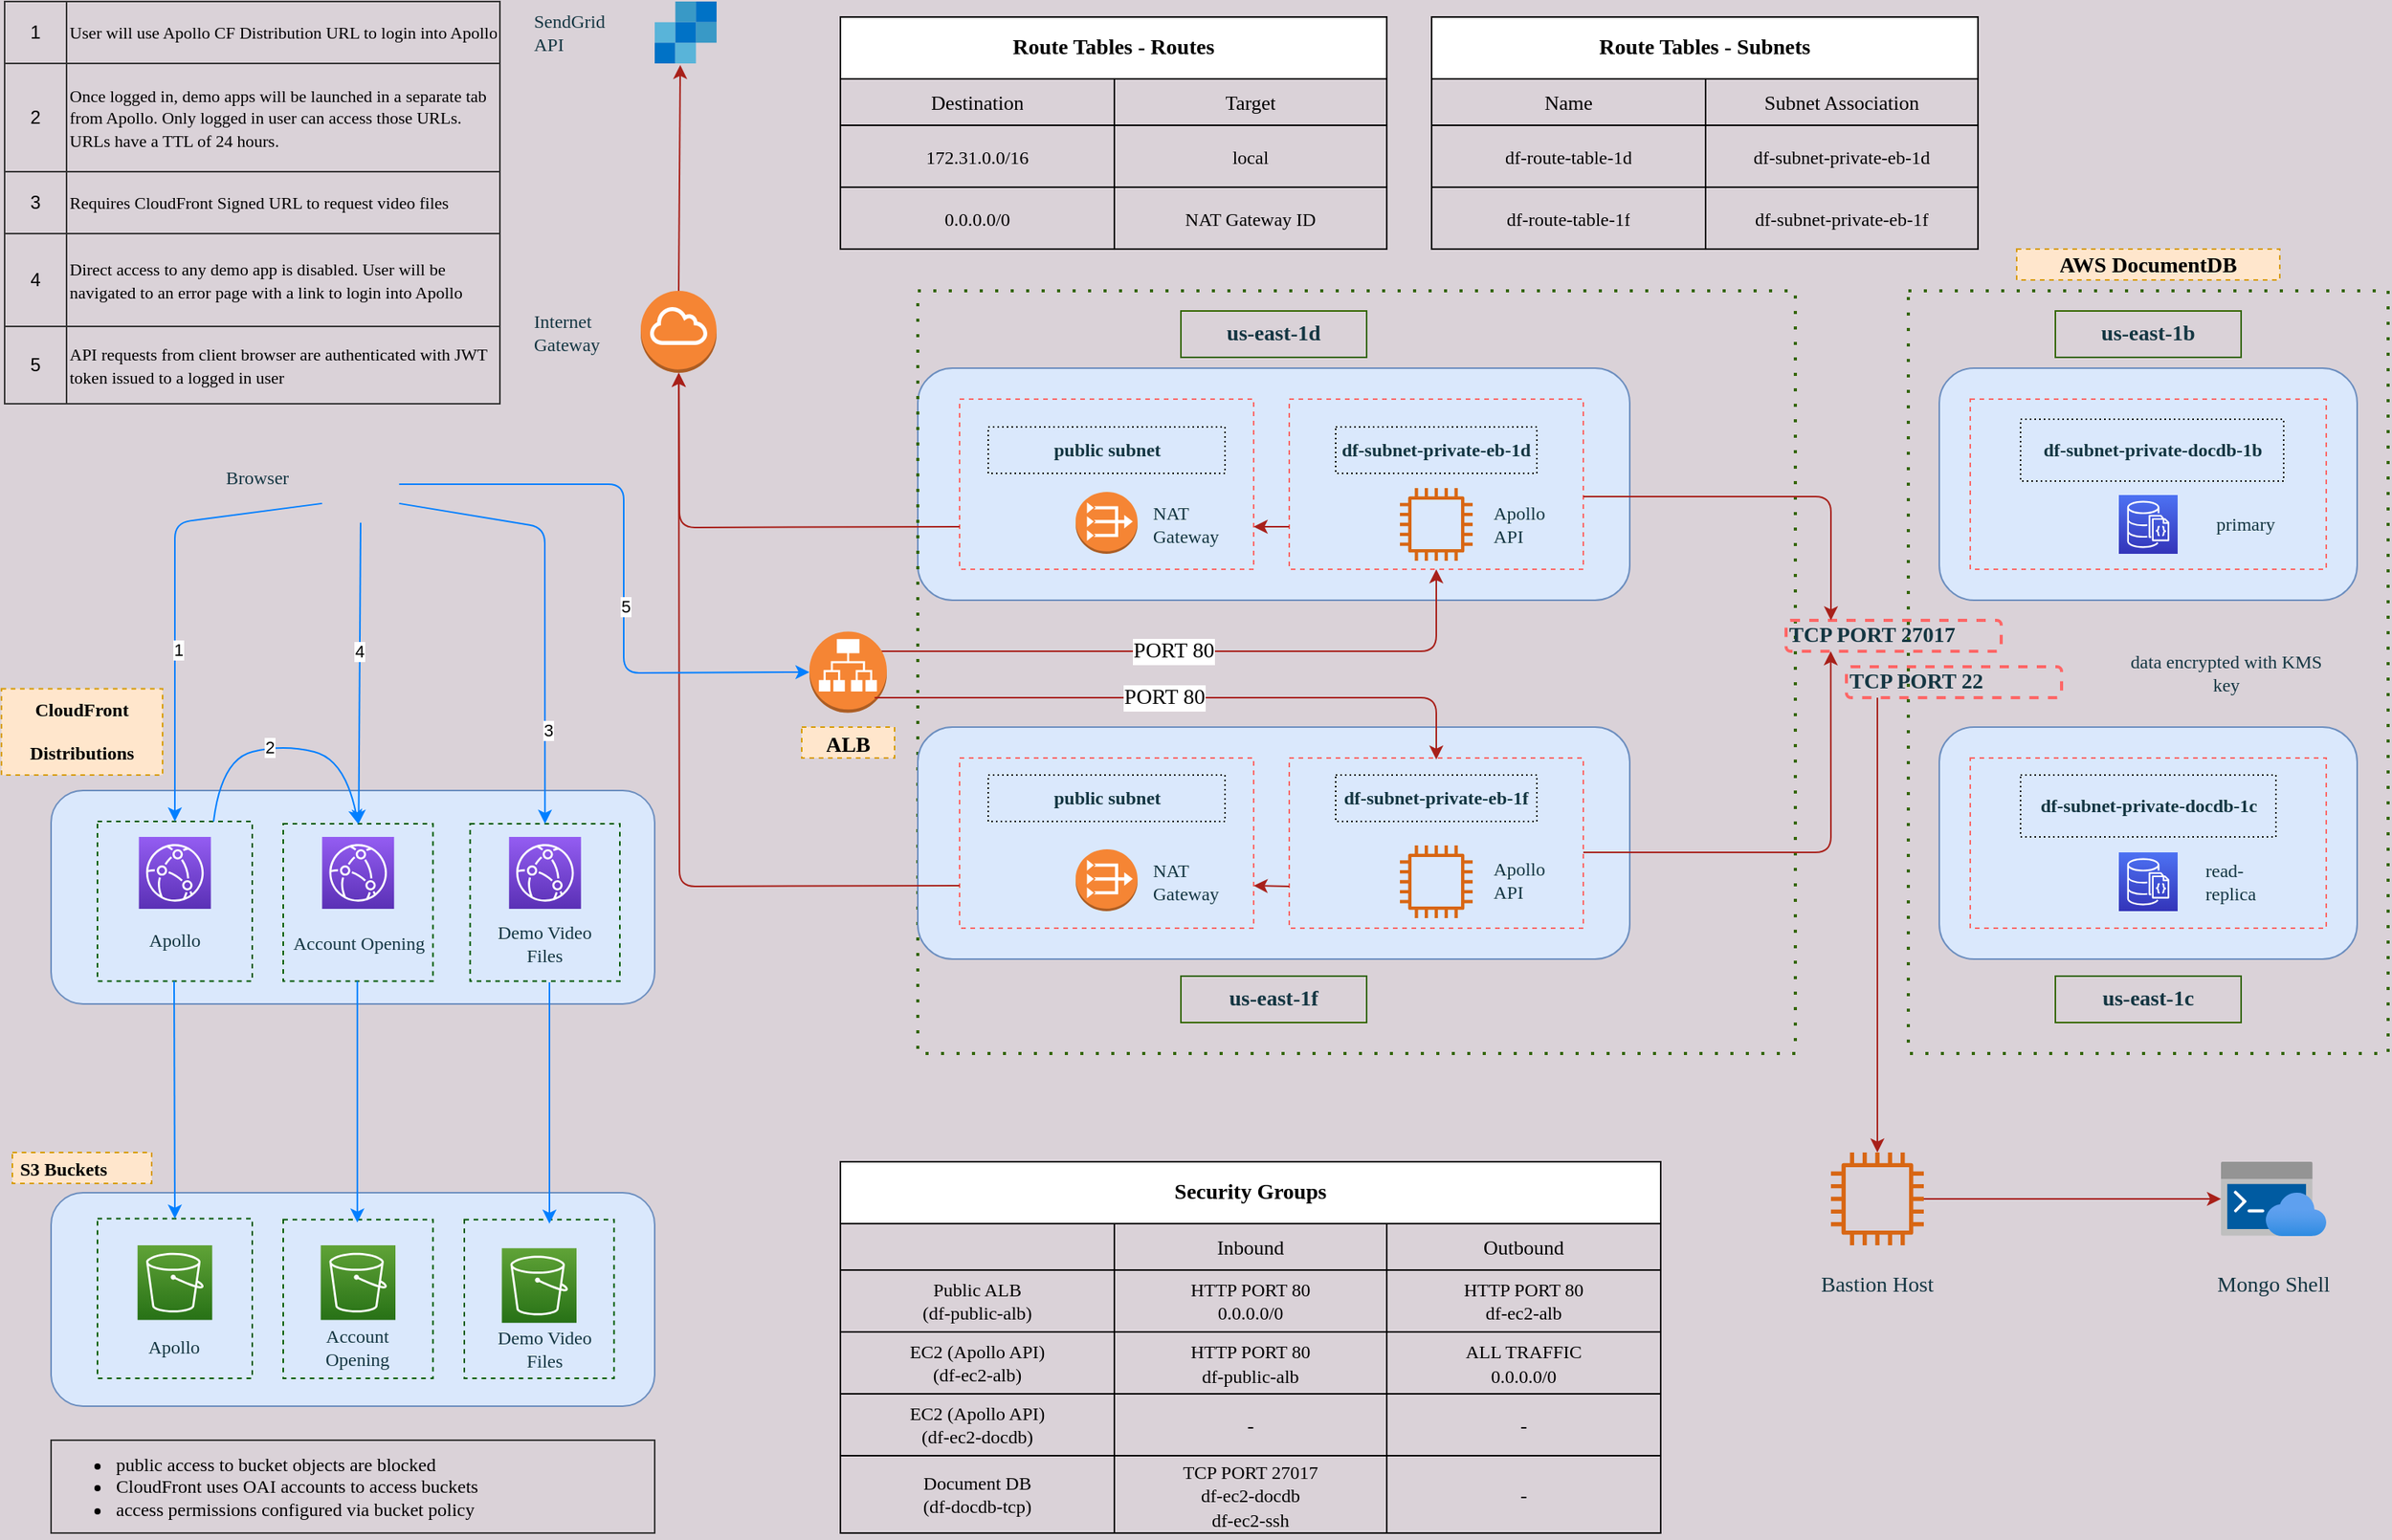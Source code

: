 <mxfile version="14.5.0" type="github">
  <diagram id="Nc_v12AOeJOrXmATifCL" name="Page-1">
    <mxGraphModel dx="1011" dy="688" grid="1" gridSize="10" guides="1" tooltips="1" connect="1" arrows="1" fold="1" page="1" pageScale="1" pageWidth="827" pageHeight="1169" background="#DAD2D8" math="0" shadow="0">
      <root>
        <mxCell id="0" />
        <mxCell id="1" parent="0" />
        <mxCell id="ptfrSFmL0BJyFLqSHpGc-6" value="" style="rounded=1;whiteSpace=wrap;html=1;sketch=0;strokeColor=#6c8ebf;fillColor=#dae8fc;glass=0;shadow=0;" vertex="1" parent="1">
          <mxGeometry x="50" y="560" width="390" height="138" as="geometry" />
        </mxCell>
        <mxCell id="ptfrSFmL0BJyFLqSHpGc-13" value="" style="rounded=0;whiteSpace=wrap;html=1;align=center;dashed=1;strokeColor=#005700;fontColor=#ffffff;fillColor=none;" vertex="1" parent="1">
          <mxGeometry x="200" y="581.5" width="96.75" height="101.75" as="geometry" />
        </mxCell>
        <mxCell id="ptfrSFmL0BJyFLqSHpGc-12" value="" style="rounded=0;whiteSpace=wrap;html=1;align=center;dashed=1;strokeColor=#005700;fontColor=#ffffff;fillColor=none;" vertex="1" parent="1">
          <mxGeometry x="79.99" y="580" width="100" height="103.25" as="geometry" />
        </mxCell>
        <mxCell id="Uq6jBA9CxELSbBsubBTR-1" value="" style="rounded=1;whiteSpace=wrap;html=1;sketch=0;strokeColor=#6c8ebf;fillColor=#dae8fc;glass=0;shadow=0;" parent="1" vertex="1">
          <mxGeometry x="610" y="287" width="460" height="150" as="geometry" />
        </mxCell>
        <mxCell id="Uq6jBA9CxELSbBsubBTR-35" value="" style="endArrow=classic;html=1;strokeColor=#A8201A;entryX=0.5;entryY=1;entryDx=0;entryDy=0;" parent="1" target="Uq6jBA9CxELSbBsubBTR-6" edge="1">
          <mxGeometry width="50" height="50" relative="1" as="geometry">
            <mxPoint x="590" y="470" as="sourcePoint" />
            <mxPoint x="1210" y="460" as="targetPoint" />
            <Array as="points">
              <mxPoint x="580" y="470" />
              <mxPoint x="590" y="470" />
              <mxPoint x="945" y="470" />
            </Array>
          </mxGeometry>
        </mxCell>
        <mxCell id="Uq6jBA9CxELSbBsubBTR-36" value="&lt;font face=&quot;Lucida Console&quot; style=&quot;font-size: 14px&quot;&gt;PORT 80&lt;/font&gt;" style="edgeLabel;html=1;align=center;verticalAlign=middle;resizable=0;points=[];" parent="Uq6jBA9CxELSbBsubBTR-35" vertex="1" connectable="0">
          <mxGeometry x="-0.044" relative="1" as="geometry">
            <mxPoint as="offset" />
          </mxGeometry>
        </mxCell>
        <mxCell id="Uq6jBA9CxELSbBsubBTR-23" value="" style="rounded=0;whiteSpace=wrap;html=1;shadow=0;glass=0;dashed=1;sketch=0;strokeColor=#336600;fillColor=none;gradientColor=#ffffff;fontColor=#143642;align=left;strokeWidth=2;dashPattern=1 4;" parent="1" vertex="1">
          <mxGeometry x="610" y="237" width="567" height="493" as="geometry" />
        </mxCell>
        <mxCell id="0ljy_1kGSOHufowf5Dnn-16" value="" style="rounded=0;whiteSpace=wrap;html=1;shadow=0;glass=0;dashed=1;sketch=0;strokeColor=#336600;fillColor=none;gradientColor=#ffffff;fontColor=#143642;align=left;strokeWidth=2;dashPattern=1 4;" parent="1" vertex="1">
          <mxGeometry x="1250" y="237" width="310" height="493" as="geometry" />
        </mxCell>
        <mxCell id="0ljy_1kGSOHufowf5Dnn-1" value="" style="rounded=1;whiteSpace=wrap;html=1;sketch=0;strokeColor=#6c8ebf;fillColor=#dae8fc;glass=0;shadow=0;" parent="1" vertex="1">
          <mxGeometry x="1270" y="287" width="270" height="150" as="geometry" />
        </mxCell>
        <mxCell id="0ljy_1kGSOHufowf5Dnn-4" value="" style="rounded=1;whiteSpace=wrap;html=1;sketch=0;strokeColor=#6c8ebf;fillColor=#dae8fc;glass=0;shadow=0;" parent="1" vertex="1">
          <mxGeometry x="1270" y="519" width="270" height="150" as="geometry" />
        </mxCell>
        <mxCell id="0ljy_1kGSOHufowf5Dnn-5" value="&lt;font face=&quot;Lucida Console&quot; style=&quot;font-size: 14px&quot;&gt;&lt;b&gt;us-east-1b&lt;/b&gt;&lt;/font&gt;" style="text;html=1;fillColor=none;align=center;verticalAlign=middle;whiteSpace=wrap;rounded=0;shadow=0;glass=0;sketch=0;fontColor=#143642;strokeColor=#336600;" parent="1" vertex="1">
          <mxGeometry x="1345" y="250" width="120" height="30" as="geometry" />
        </mxCell>
        <mxCell id="0ljy_1kGSOHufowf5Dnn-6" value="&lt;font face=&quot;Lucida Console&quot; style=&quot;font-size: 14px&quot;&gt;&lt;b&gt;us-east-1c&lt;/b&gt;&lt;/font&gt;" style="text;html=1;fillColor=none;align=center;verticalAlign=middle;whiteSpace=wrap;rounded=0;shadow=0;glass=0;sketch=0;fontColor=#143642;strokeColor=#336600;" parent="1" vertex="1">
          <mxGeometry x="1345" y="680" width="120" height="30" as="geometry" />
        </mxCell>
        <mxCell id="0ljy_1kGSOHufowf5Dnn-7" value="" style="rounded=0;whiteSpace=wrap;html=1;shadow=0;glass=0;sketch=0;gradientColor=#ffffff;fontColor=#143642;dashed=1;fillColor=none;strokeColor=#FF6666;" parent="1" vertex="1">
          <mxGeometry x="1290" y="307" width="230" height="110" as="geometry" />
        </mxCell>
        <mxCell id="0ljy_1kGSOHufowf5Dnn-8" value="" style="rounded=0;whiteSpace=wrap;html=1;shadow=0;glass=0;sketch=0;gradientColor=#ffffff;fontColor=#143642;dashed=1;fillColor=none;strokeColor=#FF6666;" parent="1" vertex="1">
          <mxGeometry x="1290" y="539" width="230" height="110" as="geometry" />
        </mxCell>
        <mxCell id="0ljy_1kGSOHufowf5Dnn-9" value="&lt;font face=&quot;Lucida Console&quot; size=&quot;1&quot;&gt;&lt;b style=&quot;font-size: 12px&quot;&gt;df-subnet-private-docdb-1b&lt;/b&gt;&lt;/font&gt;" style="text;html=1;fillColor=none;align=center;verticalAlign=middle;whiteSpace=wrap;rounded=0;shadow=0;glass=0;sketch=0;fontColor=#143642;strokeColor=#000000;dashed=1;dashPattern=1 2;" parent="1" vertex="1">
          <mxGeometry x="1322.5" y="320" width="170" height="40" as="geometry" />
        </mxCell>
        <mxCell id="0ljy_1kGSOHufowf5Dnn-10" value="&lt;font face=&quot;Lucida Console&quot; size=&quot;1&quot;&gt;&lt;b style=&quot;font-size: 12px&quot;&gt;df-subnet-private-docdb-1c&lt;/b&gt;&lt;/font&gt;" style="text;html=1;fillColor=none;align=center;verticalAlign=middle;whiteSpace=wrap;rounded=0;shadow=0;glass=0;sketch=0;fontColor=#143642;strokeColor=#000000;dashed=1;dashPattern=1 2;" parent="1" vertex="1">
          <mxGeometry x="1322.5" y="550" width="165" height="40" as="geometry" />
        </mxCell>
        <mxCell id="0ljy_1kGSOHufowf5Dnn-12" value="" style="points=[[0,0,0],[0.25,0,0],[0.5,0,0],[0.75,0,0],[1,0,0],[0,1,0],[0.25,1,0],[0.5,1,0],[0.75,1,0],[1,1,0],[0,0.25,0],[0,0.5,0],[0,0.75,0],[1,0.25,0],[1,0.5,0],[1,0.75,0]];outlineConnect=0;fontColor=#232F3E;gradientColor=#4D72F3;gradientDirection=north;fillColor=#3334B9;strokeColor=#ffffff;dashed=0;verticalLabelPosition=bottom;verticalAlign=top;align=center;html=1;fontSize=12;fontStyle=0;aspect=fixed;shape=mxgraph.aws4.resourceIcon;resIcon=mxgraph.aws4.documentdb_with_mongodb_compatibility;rounded=1;shadow=0;glass=0;dashPattern=1 2;sketch=0;direction=east;" parent="1" vertex="1">
          <mxGeometry x="1386" y="369" width="38" height="38" as="geometry" />
        </mxCell>
        <mxCell id="0ljy_1kGSOHufowf5Dnn-13" value="" style="points=[[0,0,0],[0.25,0,0],[0.5,0,0],[0.75,0,0],[1,0,0],[0,1,0],[0.25,1,0],[0.5,1,0],[0.75,1,0],[1,1,0],[0,0.25,0],[0,0.5,0],[0,0.75,0],[1,0.25,0],[1,0.5,0],[1,0.75,0]];outlineConnect=0;fontColor=#232F3E;gradientColor=#4D72F3;gradientDirection=north;fillColor=#3334B9;strokeColor=#ffffff;dashed=0;verticalLabelPosition=bottom;verticalAlign=top;align=center;html=1;fontSize=12;fontStyle=0;aspect=fixed;shape=mxgraph.aws4.resourceIcon;resIcon=mxgraph.aws4.documentdb_with_mongodb_compatibility;rounded=1;shadow=0;glass=0;dashPattern=1 2;sketch=0;" parent="1" vertex="1">
          <mxGeometry x="1386" y="600" width="38" height="38" as="geometry" />
        </mxCell>
        <mxCell id="0ljy_1kGSOHufowf5Dnn-14" value="&lt;font face=&quot;Lucida Console&quot;&gt;primary&lt;/font&gt;" style="text;html=1;strokeColor=none;fillColor=none;align=center;verticalAlign=middle;whiteSpace=wrap;rounded=0;shadow=0;glass=0;dashed=1;dashPattern=1 2;sketch=0;fontColor=#143642;" parent="1" vertex="1">
          <mxGeometry x="1447.5" y="378" width="40" height="20" as="geometry" />
        </mxCell>
        <mxCell id="0ljy_1kGSOHufowf5Dnn-15" value="&lt;font face=&quot;Lucida Console&quot;&gt;read-replica&lt;/font&gt;" style="text;html=1;strokeColor=none;fillColor=none;align=left;verticalAlign=middle;whiteSpace=wrap;rounded=0;shadow=0;glass=0;dashed=1;dashPattern=1 2;sketch=0;fontColor=#143642;" parent="1" vertex="1">
          <mxGeometry x="1440" y="609" width="40" height="20" as="geometry" />
        </mxCell>
        <mxCell id="0ljy_1kGSOHufowf5Dnn-18" value="&lt;font face=&quot;Lucida Console&quot; style=&quot;font-size: 14px&quot;&gt;&lt;b&gt;TCP PORT 27017&lt;br&gt;&lt;/b&gt;&lt;/font&gt;" style="rounded=1;whiteSpace=wrap;html=1;shadow=0;glass=0;dashed=1;sketch=0;strokeWidth=2;fillColor=none;gradientColor=#ffffff;fontColor=#143642;align=left;strokeColor=#FF6666;" parent="1" vertex="1">
          <mxGeometry x="1171" y="450" width="139" height="20" as="geometry" />
        </mxCell>
        <mxCell id="0ljy_1kGSOHufowf5Dnn-19" value="&lt;h1 style=&quot;text-align: justify ; font-size: 14px&quot;&gt;&lt;font face=&quot;Lucida Console&quot; style=&quot;font-size: 14px&quot;&gt;AWS DocumentDB&lt;/font&gt;&lt;/h1&gt;&lt;p style=&quot;text-align: justify ; font-size: 14px&quot;&gt;&lt;br&gt;&lt;/p&gt;" style="text;html=1;strokeColor=#d79b00;spacing=5;spacingTop=-17;whiteSpace=wrap;overflow=hidden;rounded=0;shadow=0;glass=0;dashed=1;sketch=0;align=center;verticalAlign=top;fillColor=#ffe6cc;labelPosition=center;verticalLabelPosition=middle;" parent="1" vertex="1">
          <mxGeometry x="1320" y="210" width="170" height="20" as="geometry" />
        </mxCell>
        <mxCell id="0ljy_1kGSOHufowf5Dnn-21" value="" style="outlineConnect=0;fontColor=#232F3E;gradientColor=none;fillColor=#D86613;strokeColor=none;dashed=0;verticalLabelPosition=bottom;verticalAlign=top;align=center;html=1;fontSize=12;fontStyle=0;aspect=fixed;pointerEvents=1;shape=mxgraph.aws4.instance2;rounded=1;shadow=0;glass=0;sketch=0;" parent="1" vertex="1">
          <mxGeometry x="1200" y="794" width="60" height="60" as="geometry" />
        </mxCell>
        <mxCell id="0ljy_1kGSOHufowf5Dnn-22" value="&lt;font face=&quot;Lucida Console&quot; style=&quot;font-size: 14px&quot;&gt;Bastion Host&lt;/font&gt;" style="text;html=1;strokeColor=none;fillColor=none;align=center;verticalAlign=middle;whiteSpace=wrap;rounded=0;shadow=0;glass=0;dashed=1;sketch=0;fontColor=#143642;" parent="1" vertex="1">
          <mxGeometry x="1165" y="870" width="130" height="20" as="geometry" />
        </mxCell>
        <mxCell id="0ljy_1kGSOHufowf5Dnn-23" value="" style="endArrow=classic;html=1;strokeColor=#A8201A;fillColor=#FAE5C7;fontColor=#143642;" parent="1" target="0ljy_1kGSOHufowf5Dnn-21" edge="1">
          <mxGeometry width="50" height="50" relative="1" as="geometry">
            <mxPoint x="1230" y="500" as="sourcePoint" />
            <mxPoint x="1220" y="740" as="targetPoint" />
            <Array as="points">
              <mxPoint x="1230" y="610" />
            </Array>
          </mxGeometry>
        </mxCell>
        <mxCell id="0ljy_1kGSOHufowf5Dnn-24" value="" style="aspect=fixed;html=1;points=[];align=center;image;fontSize=12;image=img/lib/azure2/preview/Azure_Cloud_Shell.svg;rounded=1;shadow=0;glass=0;dashed=1;sketch=0;strokeColor=#FF6666;strokeWidth=2;fillColor=#ffffff;gradientColor=#ffffff;" parent="1" vertex="1">
          <mxGeometry x="1452" y="800" width="68" height="48" as="geometry" />
        </mxCell>
        <mxCell id="0ljy_1kGSOHufowf5Dnn-25" value="" style="endArrow=classic;html=1;strokeColor=#A8201A;fillColor=#FAE5C7;fontColor=#143642;entryX=0;entryY=0.5;entryDx=0;entryDy=0;entryPerimeter=0;" parent="1" source="0ljy_1kGSOHufowf5Dnn-21" target="0ljy_1kGSOHufowf5Dnn-24" edge="1">
          <mxGeometry width="50" height="50" relative="1" as="geometry">
            <mxPoint x="1270" y="824" as="sourcePoint" />
            <mxPoint x="910" y="750" as="targetPoint" />
          </mxGeometry>
        </mxCell>
        <mxCell id="0ljy_1kGSOHufowf5Dnn-26" value="&lt;font face=&quot;Lucida Console&quot; style=&quot;font-size: 14px&quot;&gt;Mongo Shell&lt;/font&gt;" style="text;html=1;strokeColor=none;fillColor=none;align=center;verticalAlign=middle;whiteSpace=wrap;rounded=0;shadow=0;glass=0;dashed=1;sketch=0;fontColor=#143642;" parent="1" vertex="1">
          <mxGeometry x="1421" y="870" width="130" height="20" as="geometry" />
        </mxCell>
        <mxCell id="Uq6jBA9CxELSbBsubBTR-6" value="" style="rounded=0;whiteSpace=wrap;html=1;shadow=0;glass=0;sketch=0;gradientColor=#ffffff;fontColor=#143642;dashed=1;fillColor=none;strokeColor=#FF6666;" parent="1" vertex="1">
          <mxGeometry x="850" y="307" width="190" height="110" as="geometry" />
        </mxCell>
        <mxCell id="Uq6jBA9CxELSbBsubBTR-7" value="" style="rounded=0;whiteSpace=wrap;html=1;shadow=0;glass=0;sketch=0;gradientColor=#ffffff;fontColor=#143642;dashed=1;fillColor=none;strokeColor=#FF6666;" parent="1" vertex="1">
          <mxGeometry x="637" y="307" width="190" height="110" as="geometry" />
        </mxCell>
        <mxCell id="Uq6jBA9CxELSbBsubBTR-8" value="&lt;font face=&quot;Lucida Console&quot; style=&quot;font-size: 14px&quot;&gt;&lt;b&gt;us-east-1d&lt;/b&gt;&lt;/font&gt;" style="text;html=1;fillColor=none;align=center;verticalAlign=middle;whiteSpace=wrap;rounded=0;shadow=0;glass=0;sketch=0;fontColor=#143642;strokeColor=#336600;" parent="1" vertex="1">
          <mxGeometry x="780" y="250" width="120" height="30" as="geometry" />
        </mxCell>
        <mxCell id="Uq6jBA9CxELSbBsubBTR-9" value="&lt;font face=&quot;Lucida Console&quot; size=&quot;1&quot;&gt;&lt;b style=&quot;font-size: 12px&quot;&gt;df-subnet-private-eb-1d&lt;/b&gt;&lt;/font&gt;" style="text;html=1;fillColor=none;align=center;verticalAlign=middle;whiteSpace=wrap;rounded=0;shadow=0;glass=0;sketch=0;fontColor=#143642;strokeColor=#000000;dashed=1;dashPattern=1 2;" parent="1" vertex="1">
          <mxGeometry x="880" y="325" width="130" height="30" as="geometry" />
        </mxCell>
        <mxCell id="Uq6jBA9CxELSbBsubBTR-10" value="&lt;font face=&quot;Lucida Console&quot; size=&quot;1&quot;&gt;&lt;b style=&quot;font-size: 12px&quot;&gt;public subnet&lt;/b&gt;&lt;/font&gt;" style="text;html=1;fillColor=none;align=center;verticalAlign=middle;whiteSpace=wrap;rounded=0;shadow=0;glass=0;sketch=0;fontColor=#143642;strokeColor=#000000;dashed=1;dashPattern=1 2;" parent="1" vertex="1">
          <mxGeometry x="655.5" y="325" width="153" height="30" as="geometry" />
        </mxCell>
        <mxCell id="Uq6jBA9CxELSbBsubBTR-11" value="" style="outlineConnect=0;fontColor=#232F3E;gradientColor=none;fillColor=#D86613;strokeColor=none;dashed=0;verticalLabelPosition=bottom;verticalAlign=top;align=center;html=1;fontSize=12;fontStyle=0;aspect=fixed;pointerEvents=1;shape=mxgraph.aws4.instance2;rounded=1;shadow=0;glass=0;sketch=0;" parent="1" vertex="1">
          <mxGeometry x="921.5" y="364.5" width="47" height="47" as="geometry" />
        </mxCell>
        <mxCell id="Uq6jBA9CxELSbBsubBTR-12" value="" style="rounded=1;whiteSpace=wrap;html=1;sketch=0;strokeColor=#6c8ebf;fillColor=#dae8fc;glass=0;shadow=0;" parent="1" vertex="1">
          <mxGeometry x="610" y="519" width="460" height="150" as="geometry" />
        </mxCell>
        <mxCell id="Uq6jBA9CxELSbBsubBTR-13" value="&lt;font face=&quot;Lucida Console&quot; style=&quot;font-size: 14px&quot;&gt;&lt;b&gt;us-east-1f&lt;/b&gt;&lt;/font&gt;" style="text;html=1;fillColor=none;align=center;verticalAlign=middle;whiteSpace=wrap;rounded=0;shadow=0;glass=0;sketch=0;fontColor=#143642;strokeColor=#336600;" parent="1" vertex="1">
          <mxGeometry x="780" y="680" width="120" height="30" as="geometry" />
        </mxCell>
        <mxCell id="Uq6jBA9CxELSbBsubBTR-14" value="" style="rounded=0;whiteSpace=wrap;html=1;shadow=0;glass=0;sketch=0;gradientColor=#ffffff;fontColor=#143642;dashed=1;fillColor=none;strokeColor=#FF6666;" parent="1" vertex="1">
          <mxGeometry x="850" y="539" width="190" height="110" as="geometry" />
        </mxCell>
        <mxCell id="Uq6jBA9CxELSbBsubBTR-15" value="" style="rounded=0;whiteSpace=wrap;html=1;shadow=0;glass=0;sketch=0;gradientColor=#ffffff;fontColor=#143642;dashed=1;fillColor=none;strokeColor=#FF6666;" parent="1" vertex="1">
          <mxGeometry x="637" y="539" width="190" height="110" as="geometry" />
        </mxCell>
        <mxCell id="Uq6jBA9CxELSbBsubBTR-16" value="&lt;font face=&quot;Lucida Console&quot; size=&quot;1&quot;&gt;&lt;b style=&quot;font-size: 12px&quot;&gt;df-subnet-private-eb-1f&lt;/b&gt;&lt;/font&gt;" style="text;html=1;fillColor=none;align=center;verticalAlign=middle;whiteSpace=wrap;rounded=0;shadow=0;glass=0;sketch=0;fontColor=#143642;strokeColor=#000000;dashed=1;dashPattern=1 2;" parent="1" vertex="1">
          <mxGeometry x="880" y="550" width="130" height="30" as="geometry" />
        </mxCell>
        <mxCell id="Uq6jBA9CxELSbBsubBTR-17" value="" style="outlineConnect=0;fontColor=#232F3E;gradientColor=none;fillColor=#D86613;strokeColor=none;dashed=0;verticalLabelPosition=bottom;verticalAlign=top;align=center;html=1;fontSize=12;fontStyle=0;aspect=fixed;pointerEvents=1;shape=mxgraph.aws4.instance2;rounded=1;shadow=0;glass=0;sketch=0;" parent="1" vertex="1">
          <mxGeometry x="921.5" y="595.5" width="47" height="47" as="geometry" />
        </mxCell>
        <mxCell id="Uq6jBA9CxELSbBsubBTR-20" value="&lt;font face=&quot;Lucida Console&quot; size=&quot;1&quot;&gt;&lt;b style=&quot;font-size: 12px&quot;&gt;public subnet&lt;/b&gt;&lt;/font&gt;" style="text;html=1;fillColor=none;align=center;verticalAlign=middle;whiteSpace=wrap;rounded=0;shadow=0;glass=0;sketch=0;fontColor=#143642;strokeColor=#000000;dashed=1;dashPattern=1 2;" parent="1" vertex="1">
          <mxGeometry x="655.5" y="550" width="153" height="30" as="geometry" />
        </mxCell>
        <mxCell id="Uq6jBA9CxELSbBsubBTR-21" value="" style="outlineConnect=0;dashed=0;verticalLabelPosition=bottom;verticalAlign=top;align=center;html=1;shape=mxgraph.aws3.vpc_nat_gateway;fillColor=#F58534;gradientColor=none;" parent="1" vertex="1">
          <mxGeometry x="712" y="367" width="40" height="40" as="geometry" />
        </mxCell>
        <mxCell id="Uq6jBA9CxELSbBsubBTR-22" value="" style="outlineConnect=0;dashed=0;verticalLabelPosition=bottom;verticalAlign=top;align=center;html=1;shape=mxgraph.aws3.vpc_nat_gateway;fillColor=#F58534;gradientColor=none;" parent="1" vertex="1">
          <mxGeometry x="712" y="598" width="40" height="40" as="geometry" />
        </mxCell>
        <mxCell id="Uq6jBA9CxELSbBsubBTR-25" value="" style="endArrow=classic;html=1;strokeColor=#A8201A;" parent="1" edge="1">
          <mxGeometry width="50" height="50" relative="1" as="geometry">
            <mxPoint x="1040" y="370" as="sourcePoint" />
            <mxPoint x="1200" y="450" as="targetPoint" />
            <Array as="points">
              <mxPoint x="1040" y="370" />
              <mxPoint x="1200" y="370" />
            </Array>
          </mxGeometry>
        </mxCell>
        <mxCell id="Uq6jBA9CxELSbBsubBTR-27" value="" style="endArrow=classic;html=1;entryX=0.349;entryY=-0.029;entryDx=0;entryDy=0;entryPerimeter=0;strokeColor=#A8201A;" parent="1" edge="1">
          <mxGeometry width="50" height="50" relative="1" as="geometry">
            <mxPoint x="1040" y="600" as="sourcePoint" />
            <mxPoint x="1199.86" y="470" as="targetPoint" />
            <Array as="points">
              <mxPoint x="1200" y="600" />
            </Array>
          </mxGeometry>
        </mxCell>
        <mxCell id="Uq6jBA9CxELSbBsubBTR-28" value="&lt;font face=&quot;Lucida Console&quot; style=&quot;font-size: 14px&quot;&gt;&lt;b&gt;TCP PORT 22&lt;br&gt;&lt;/b&gt;&lt;/font&gt;" style="rounded=1;whiteSpace=wrap;html=1;shadow=0;glass=0;dashed=1;sketch=0;strokeWidth=2;fillColor=none;gradientColor=#ffffff;fontColor=#143642;align=left;strokeColor=#FF6666;" parent="1" vertex="1">
          <mxGeometry x="1210" y="480" width="139" height="20" as="geometry" />
        </mxCell>
        <mxCell id="Uq6jBA9CxELSbBsubBTR-30" value="" style="outlineConnect=0;dashed=0;verticalLabelPosition=bottom;verticalAlign=top;align=center;html=1;shape=mxgraph.aws3.application_load_balancer;fillColor=#F58534;gradientColor=none;" parent="1" vertex="1">
          <mxGeometry x="540" y="457.25" width="50" height="52.5" as="geometry" />
        </mxCell>
        <mxCell id="Uq6jBA9CxELSbBsubBTR-31" value="&lt;font face=&quot;Lucida Console&quot;&gt;Apollo API&lt;/font&gt;" style="text;html=1;strokeColor=none;fillColor=none;align=left;verticalAlign=middle;whiteSpace=wrap;rounded=0;shadow=0;glass=0;dashed=1;dashPattern=1 2;sketch=0;fontColor=#143642;" parent="1" vertex="1">
          <mxGeometry x="980" y="378" width="40" height="20" as="geometry" />
        </mxCell>
        <mxCell id="Uq6jBA9CxELSbBsubBTR-32" value="&lt;font face=&quot;Lucida Console&quot;&gt;Apollo API&lt;/font&gt;" style="text;html=1;strokeColor=none;fillColor=none;align=left;verticalAlign=middle;whiteSpace=wrap;rounded=0;shadow=0;glass=0;dashed=1;dashPattern=1 2;sketch=0;fontColor=#143642;" parent="1" vertex="1">
          <mxGeometry x="980" y="608" width="40" height="20" as="geometry" />
        </mxCell>
        <mxCell id="Uq6jBA9CxELSbBsubBTR-33" value="&lt;font face=&quot;Lucida Console&quot;&gt;NAT Gateway&lt;/font&gt;" style="text;html=1;strokeColor=none;fillColor=none;align=left;verticalAlign=middle;whiteSpace=wrap;rounded=0;shadow=0;glass=0;dashed=1;dashPattern=1 2;sketch=0;fontColor=#143642;" parent="1" vertex="1">
          <mxGeometry x="760" y="378" width="40" height="20" as="geometry" />
        </mxCell>
        <mxCell id="Uq6jBA9CxELSbBsubBTR-34" value="&lt;font face=&quot;Lucida Console&quot;&gt;NAT Gateway&lt;/font&gt;" style="text;html=1;strokeColor=none;fillColor=none;align=left;verticalAlign=middle;whiteSpace=wrap;rounded=0;shadow=0;glass=0;dashed=1;dashPattern=1 2;sketch=0;fontColor=#143642;" parent="1" vertex="1">
          <mxGeometry x="760" y="609" width="40" height="20" as="geometry" />
        </mxCell>
        <mxCell id="Uq6jBA9CxELSbBsubBTR-37" value="" style="endArrow=classic;html=1;strokeColor=#A8201A;" parent="1" edge="1">
          <mxGeometry width="50" height="50" relative="1" as="geometry">
            <mxPoint x="590" y="500" as="sourcePoint" />
            <mxPoint x="945" y="540" as="targetPoint" />
            <Array as="points">
              <mxPoint x="580" y="500" />
              <mxPoint x="590" y="500" />
              <mxPoint x="945" y="500" />
            </Array>
          </mxGeometry>
        </mxCell>
        <mxCell id="Uq6jBA9CxELSbBsubBTR-38" value="&lt;font face=&quot;Lucida Console&quot; style=&quot;font-size: 14px&quot;&gt;PORT 80&lt;/font&gt;" style="edgeLabel;html=1;align=center;verticalAlign=middle;resizable=0;points=[];" parent="Uq6jBA9CxELSbBsubBTR-37" vertex="1" connectable="0">
          <mxGeometry x="-0.044" relative="1" as="geometry">
            <mxPoint as="offset" />
          </mxGeometry>
        </mxCell>
        <mxCell id="Uq6jBA9CxELSbBsubBTR-40" value="" style="endArrow=classic;html=1;strokeColor=#A8201A;exitX=0;exitY=0.75;exitDx=0;exitDy=0;entryX=1;entryY=0.75;entryDx=0;entryDy=0;" parent="1" source="Uq6jBA9CxELSbBsubBTR-6" target="Uq6jBA9CxELSbBsubBTR-7" edge="1">
          <mxGeometry width="50" height="50" relative="1" as="geometry">
            <mxPoint x="730" y="410" as="sourcePoint" />
            <mxPoint x="780" y="360" as="targetPoint" />
          </mxGeometry>
        </mxCell>
        <mxCell id="Uq6jBA9CxELSbBsubBTR-46" value="" style="endArrow=classic;html=1;strokeColor=#A8201A;entryX=1;entryY=0.75;entryDx=0;entryDy=0;" parent="1" target="Uq6jBA9CxELSbBsubBTR-15" edge="1">
          <mxGeometry width="50" height="50" relative="1" as="geometry">
            <mxPoint x="850" y="622" as="sourcePoint" />
            <mxPoint x="780" y="360" as="targetPoint" />
          </mxGeometry>
        </mxCell>
        <mxCell id="Uq6jBA9CxELSbBsubBTR-47" value="" style="outlineConnect=0;dashed=0;verticalLabelPosition=bottom;verticalAlign=top;align=center;html=1;shape=mxgraph.aws3.internet_gateway;fillColor=#F58534;gradientColor=none;" parent="1" vertex="1">
          <mxGeometry x="431" y="237" width="49" height="53" as="geometry" />
        </mxCell>
        <mxCell id="Uq6jBA9CxELSbBsubBTR-48" value="&lt;font face=&quot;Lucida Console&quot;&gt;Internet Gateway&lt;/font&gt;" style="text;html=1;strokeColor=none;fillColor=none;align=left;verticalAlign=middle;whiteSpace=wrap;rounded=0;shadow=0;glass=0;dashed=1;dashPattern=1 2;sketch=0;fontColor=#143642;" parent="1" vertex="1">
          <mxGeometry x="360" y="243.5" width="60" height="40" as="geometry" />
        </mxCell>
        <mxCell id="Uq6jBA9CxELSbBsubBTR-50" value="" style="endArrow=classic;html=1;strokeColor=#A8201A;exitX=0;exitY=0.75;exitDx=0;exitDy=0;" parent="1" source="Uq6jBA9CxELSbBsubBTR-7" target="Uq6jBA9CxELSbBsubBTR-47" edge="1">
          <mxGeometry width="50" height="50" relative="1" as="geometry">
            <mxPoint x="620" y="510" as="sourcePoint" />
            <mxPoint x="670" y="460" as="targetPoint" />
            <Array as="points">
              <mxPoint x="456" y="390" />
            </Array>
          </mxGeometry>
        </mxCell>
        <mxCell id="Uq6jBA9CxELSbBsubBTR-51" value="" style="endArrow=classic;html=1;strokeColor=#A8201A;exitX=0;exitY=0.75;exitDx=0;exitDy=0;entryX=0.5;entryY=1;entryDx=0;entryDy=0;entryPerimeter=0;" parent="1" source="Uq6jBA9CxELSbBsubBTR-15" target="Uq6jBA9CxELSbBsubBTR-47" edge="1">
          <mxGeometry width="50" height="50" relative="1" as="geometry">
            <mxPoint x="620" y="510" as="sourcePoint" />
            <mxPoint x="450" y="300" as="targetPoint" />
            <Array as="points">
              <mxPoint x="456" y="622" />
            </Array>
          </mxGeometry>
        </mxCell>
        <mxCell id="Uq6jBA9CxELSbBsubBTR-52" value="" style="aspect=fixed;html=1;points=[];align=center;image;fontSize=12;image=img/lib/mscae/SendGrid_Accounts.svg;" parent="1" vertex="1">
          <mxGeometry x="440" y="50" width="40" height="40" as="geometry" />
        </mxCell>
        <mxCell id="Uq6jBA9CxELSbBsubBTR-53" value="&lt;font face=&quot;Lucida Console&quot;&gt;SendGrid API&lt;/font&gt;" style="text;html=1;strokeColor=none;fillColor=none;align=left;verticalAlign=middle;whiteSpace=wrap;rounded=0;shadow=0;glass=0;dashed=1;dashPattern=1 2;sketch=0;fontColor=#143642;" parent="1" vertex="1">
          <mxGeometry x="360" y="50" width="60" height="40" as="geometry" />
        </mxCell>
        <mxCell id="Uq6jBA9CxELSbBsubBTR-54" value="" style="endArrow=classic;html=1;strokeColor=#A8201A;entryX=0.413;entryY=1.025;entryDx=0;entryDy=0;entryPerimeter=0;exitX=0.5;exitY=0;exitDx=0;exitDy=0;exitPerimeter=0;" parent="1" source="Uq6jBA9CxELSbBsubBTR-47" target="Uq6jBA9CxELSbBsubBTR-52" edge="1">
          <mxGeometry width="50" height="50" relative="1" as="geometry">
            <mxPoint x="452" y="237" as="sourcePoint" />
            <mxPoint x="670" y="260" as="targetPoint" />
          </mxGeometry>
        </mxCell>
        <mxCell id="Uq6jBA9CxELSbBsubBTR-55" value="Security Groups" style="shape=table;html=1;whiteSpace=wrap;startSize=40;container=1;collapsible=0;childLayout=tableLayout;fontStyle=1;align=center;fontFamily=Lucida Console;fontSize=14;" parent="1" vertex="1">
          <mxGeometry x="560" y="800" width="530" height="240.0" as="geometry" />
        </mxCell>
        <mxCell id="Uq6jBA9CxELSbBsubBTR-56" value="" style="shape=partialRectangle;html=1;whiteSpace=wrap;collapsible=0;dropTarget=0;pointerEvents=0;fillColor=none;top=0;left=0;bottom=0;right=0;points=[[0,0.5],[1,0.5]];portConstraint=eastwest;" parent="Uq6jBA9CxELSbBsubBTR-55" vertex="1">
          <mxGeometry y="40" width="530" height="30" as="geometry" />
        </mxCell>
        <mxCell id="Uq6jBA9CxELSbBsubBTR-57" value="" style="shape=partialRectangle;html=1;whiteSpace=wrap;connectable=0;fillColor=none;top=0;left=0;bottom=0;right=0;overflow=hidden;fontFamily=Lucida Console;fontSize=13;" parent="Uq6jBA9CxELSbBsubBTR-56" vertex="1">
          <mxGeometry width="177" height="30" as="geometry" />
        </mxCell>
        <mxCell id="Uq6jBA9CxELSbBsubBTR-58" value="Inbound" style="shape=partialRectangle;html=1;whiteSpace=wrap;connectable=0;fillColor=none;top=0;left=0;bottom=0;right=0;overflow=hidden;fontFamily=Lucida Console;fontSize=13;" parent="Uq6jBA9CxELSbBsubBTR-56" vertex="1">
          <mxGeometry x="177" width="176" height="30" as="geometry" />
        </mxCell>
        <mxCell id="Uq6jBA9CxELSbBsubBTR-59" value="Outbound" style="shape=partialRectangle;html=1;whiteSpace=wrap;connectable=0;fillColor=none;top=0;left=0;bottom=0;right=0;overflow=hidden;fontFamily=Lucida Console;fontSize=13;" parent="Uq6jBA9CxELSbBsubBTR-56" vertex="1">
          <mxGeometry x="353" width="177" height="30" as="geometry" />
        </mxCell>
        <mxCell id="Uq6jBA9CxELSbBsubBTR-60" value="" style="shape=partialRectangle;html=1;whiteSpace=wrap;collapsible=0;dropTarget=0;pointerEvents=0;fillColor=none;top=0;left=0;bottom=0;right=0;points=[[0,0.5],[1,0.5]];portConstraint=eastwest;" parent="Uq6jBA9CxELSbBsubBTR-55" vertex="1">
          <mxGeometry y="70" width="530" height="40" as="geometry" />
        </mxCell>
        <mxCell id="Uq6jBA9CxELSbBsubBTR-61" value="Public ALB&lt;br style=&quot;font-size: 12px;&quot;&gt;(df-public-alb)" style="shape=partialRectangle;html=1;whiteSpace=wrap;connectable=0;fillColor=none;top=0;left=0;bottom=0;right=0;overflow=hidden;fontFamily=Lucida Console;fontSize=12;" parent="Uq6jBA9CxELSbBsubBTR-60" vertex="1">
          <mxGeometry width="177" height="40" as="geometry" />
        </mxCell>
        <mxCell id="Uq6jBA9CxELSbBsubBTR-62" value="HTTP PORT 80&lt;br style=&quot;font-size: 12px&quot;&gt;0.0.0.0/0" style="shape=partialRectangle;html=1;whiteSpace=wrap;connectable=0;fillColor=none;top=0;left=0;bottom=0;right=0;overflow=hidden;fontFamily=Lucida Console;fontSize=12;" parent="Uq6jBA9CxELSbBsubBTR-60" vertex="1">
          <mxGeometry x="177" width="176" height="40" as="geometry" />
        </mxCell>
        <mxCell id="Uq6jBA9CxELSbBsubBTR-63" value="HTTP PORT 80&lt;br style=&quot;font-size: 12px;&quot;&gt;df-ec2-alb" style="shape=partialRectangle;html=1;whiteSpace=wrap;connectable=0;fillColor=none;top=0;left=0;bottom=0;right=0;overflow=hidden;fontFamily=Lucida Console;fontSize=12;" parent="Uq6jBA9CxELSbBsubBTR-60" vertex="1">
          <mxGeometry x="353" width="177" height="40" as="geometry" />
        </mxCell>
        <mxCell id="Uq6jBA9CxELSbBsubBTR-64" value="" style="shape=partialRectangle;html=1;whiteSpace=wrap;collapsible=0;dropTarget=0;pointerEvents=0;fillColor=none;top=0;left=0;bottom=0;right=0;points=[[0,0.5],[1,0.5]];portConstraint=eastwest;" parent="Uq6jBA9CxELSbBsubBTR-55" vertex="1">
          <mxGeometry y="110" width="530" height="40" as="geometry" />
        </mxCell>
        <mxCell id="Uq6jBA9CxELSbBsubBTR-65" value="EC2 (Apollo API)&lt;br&gt;(df-ec2-alb)" style="shape=partialRectangle;html=1;whiteSpace=wrap;connectable=0;fillColor=none;top=0;left=0;bottom=0;right=0;overflow=hidden;fontFamily=Lucida Console;" parent="Uq6jBA9CxELSbBsubBTR-64" vertex="1">
          <mxGeometry width="177" height="40" as="geometry" />
        </mxCell>
        <mxCell id="Uq6jBA9CxELSbBsubBTR-66" value="&lt;font style=&quot;font-size: 12px&quot;&gt;HTTP PORT 80&lt;br&gt;df-public-alb&lt;/font&gt;" style="shape=partialRectangle;html=1;whiteSpace=wrap;connectable=0;fillColor=none;top=0;left=0;bottom=0;right=0;overflow=hidden;fontFamily=Lucida Console;fontSize=13;" parent="Uq6jBA9CxELSbBsubBTR-64" vertex="1">
          <mxGeometry x="177" width="176" height="40" as="geometry" />
        </mxCell>
        <mxCell id="Uq6jBA9CxELSbBsubBTR-67" value="&lt;font style=&quot;font-size: 12px&quot;&gt;ALL TRAFFIC&lt;br&gt;0.0.0.0/0&lt;/font&gt;" style="shape=partialRectangle;html=1;whiteSpace=wrap;connectable=0;fillColor=none;top=0;left=0;bottom=0;right=0;overflow=hidden;fontFamily=Lucida Console;fontSize=13;" parent="Uq6jBA9CxELSbBsubBTR-64" vertex="1">
          <mxGeometry x="353" width="177" height="40" as="geometry" />
        </mxCell>
        <mxCell id="Uq6jBA9CxELSbBsubBTR-68" style="shape=partialRectangle;html=1;whiteSpace=wrap;collapsible=0;dropTarget=0;pointerEvents=0;fillColor=none;top=0;left=0;bottom=0;right=0;points=[[0,0.5],[1,0.5]];portConstraint=eastwest;" parent="Uq6jBA9CxELSbBsubBTR-55" vertex="1">
          <mxGeometry y="150" width="530" height="40" as="geometry" />
        </mxCell>
        <mxCell id="Uq6jBA9CxELSbBsubBTR-69" value="&lt;span&gt;EC2 (Apollo API)&lt;/span&gt;&lt;br&gt;&lt;span&gt;(df-ec2-docdb)&lt;/span&gt;" style="shape=partialRectangle;html=1;whiteSpace=wrap;connectable=0;fillColor=none;top=0;left=0;bottom=0;right=0;overflow=hidden;fontFamily=Lucida Console;" parent="Uq6jBA9CxELSbBsubBTR-68" vertex="1">
          <mxGeometry width="177" height="40" as="geometry" />
        </mxCell>
        <mxCell id="Uq6jBA9CxELSbBsubBTR-70" value="-" style="shape=partialRectangle;html=1;whiteSpace=wrap;connectable=0;fillColor=none;top=0;left=0;bottom=0;right=0;overflow=hidden;fontFamily=Lucida Console;fontSize=13;" parent="Uq6jBA9CxELSbBsubBTR-68" vertex="1">
          <mxGeometry x="177" width="176" height="40" as="geometry" />
        </mxCell>
        <mxCell id="Uq6jBA9CxELSbBsubBTR-71" value="-" style="shape=partialRectangle;html=1;whiteSpace=wrap;connectable=0;fillColor=none;top=0;left=0;bottom=0;right=0;overflow=hidden;fontFamily=Lucida Console;fontSize=13;" parent="Uq6jBA9CxELSbBsubBTR-68" vertex="1">
          <mxGeometry x="353" width="177" height="40" as="geometry" />
        </mxCell>
        <mxCell id="Uq6jBA9CxELSbBsubBTR-72" style="shape=partialRectangle;html=1;whiteSpace=wrap;collapsible=0;dropTarget=0;pointerEvents=0;fillColor=none;top=0;left=0;bottom=0;right=0;points=[[0,0.5],[1,0.5]];portConstraint=eastwest;" parent="Uq6jBA9CxELSbBsubBTR-55" vertex="1">
          <mxGeometry y="190" width="530" height="50" as="geometry" />
        </mxCell>
        <mxCell id="Uq6jBA9CxELSbBsubBTR-73" value="Document DB&lt;br&gt;(df-docdb-tcp)" style="shape=partialRectangle;html=1;whiteSpace=wrap;connectable=0;fillColor=none;top=0;left=0;bottom=0;right=0;overflow=hidden;fontFamily=Lucida Console;" parent="Uq6jBA9CxELSbBsubBTR-72" vertex="1">
          <mxGeometry width="177" height="50" as="geometry" />
        </mxCell>
        <mxCell id="Uq6jBA9CxELSbBsubBTR-74" value="&lt;font style=&quot;font-size: 12px&quot;&gt;TCP PORT 27017&lt;br&gt;df-ec2-docdb&lt;br&gt;df-ec2-ssh&lt;/font&gt;" style="shape=partialRectangle;html=1;whiteSpace=wrap;connectable=0;fillColor=none;top=0;left=0;bottom=0;right=0;overflow=hidden;fontFamily=Lucida Console;fontSize=13;" parent="Uq6jBA9CxELSbBsubBTR-72" vertex="1">
          <mxGeometry x="177" width="176" height="50" as="geometry" />
        </mxCell>
        <mxCell id="Uq6jBA9CxELSbBsubBTR-75" value="-" style="shape=partialRectangle;html=1;whiteSpace=wrap;connectable=0;fillColor=none;top=0;left=0;bottom=0;right=0;overflow=hidden;fontFamily=Lucida Console;fontSize=13;" parent="Uq6jBA9CxELSbBsubBTR-72" vertex="1">
          <mxGeometry x="353" width="177" height="50" as="geometry" />
        </mxCell>
        <mxCell id="Uq6jBA9CxELSbBsubBTR-76" value="&lt;font style=&quot;font-size: 14px&quot;&gt;Route Tables - Routes&lt;/font&gt;" style="shape=table;html=1;whiteSpace=wrap;startSize=40;container=1;collapsible=0;childLayout=tableLayout;fontStyle=1;align=center;fontFamily=Lucida Console;fontSize=13;" parent="1" vertex="1">
          <mxGeometry x="560" y="60" width="353" height="150.0" as="geometry" />
        </mxCell>
        <mxCell id="Uq6jBA9CxELSbBsubBTR-77" value="" style="shape=partialRectangle;html=1;whiteSpace=wrap;collapsible=0;dropTarget=0;pointerEvents=0;fillColor=none;top=0;left=0;bottom=0;right=0;points=[[0,0.5],[1,0.5]];portConstraint=eastwest;" parent="Uq6jBA9CxELSbBsubBTR-76" vertex="1">
          <mxGeometry y="40" width="353" height="30" as="geometry" />
        </mxCell>
        <mxCell id="Uq6jBA9CxELSbBsubBTR-78" value="Destination" style="shape=partialRectangle;html=1;whiteSpace=wrap;connectable=0;fillColor=none;top=0;left=0;bottom=0;right=0;overflow=hidden;fontFamily=Lucida Console;fontSize=13;" parent="Uq6jBA9CxELSbBsubBTR-77" vertex="1">
          <mxGeometry width="177" height="30" as="geometry" />
        </mxCell>
        <mxCell id="Uq6jBA9CxELSbBsubBTR-79" value="Target" style="shape=partialRectangle;html=1;whiteSpace=wrap;connectable=0;fillColor=none;top=0;left=0;bottom=0;right=0;overflow=hidden;fontFamily=Lucida Console;fontSize=13;" parent="Uq6jBA9CxELSbBsubBTR-77" vertex="1">
          <mxGeometry x="177" width="176" height="30" as="geometry" />
        </mxCell>
        <mxCell id="Uq6jBA9CxELSbBsubBTR-81" value="" style="shape=partialRectangle;html=1;whiteSpace=wrap;collapsible=0;dropTarget=0;pointerEvents=0;fillColor=none;top=0;left=0;bottom=0;right=0;points=[[0,0.5],[1,0.5]];portConstraint=eastwest;" parent="Uq6jBA9CxELSbBsubBTR-76" vertex="1">
          <mxGeometry y="70" width="353" height="40" as="geometry" />
        </mxCell>
        <mxCell id="Uq6jBA9CxELSbBsubBTR-82" value="&lt;font style=&quot;font-size: 12px&quot;&gt;172.31.0.0/16&lt;/font&gt;" style="shape=partialRectangle;html=1;whiteSpace=wrap;connectable=0;fillColor=none;top=0;left=0;bottom=0;right=0;overflow=hidden;fontFamily=Lucida Console;fontSize=13;" parent="Uq6jBA9CxELSbBsubBTR-81" vertex="1">
          <mxGeometry width="177" height="40" as="geometry" />
        </mxCell>
        <mxCell id="Uq6jBA9CxELSbBsubBTR-83" value="&lt;font style=&quot;font-size: 12px&quot;&gt;local&lt;/font&gt;" style="shape=partialRectangle;html=1;whiteSpace=wrap;connectable=0;fillColor=none;top=0;left=0;bottom=0;right=0;overflow=hidden;fontFamily=Lucida Console;fontSize=13;" parent="Uq6jBA9CxELSbBsubBTR-81" vertex="1">
          <mxGeometry x="177" width="176" height="40" as="geometry" />
        </mxCell>
        <mxCell id="Uq6jBA9CxELSbBsubBTR-97" style="shape=partialRectangle;html=1;whiteSpace=wrap;collapsible=0;dropTarget=0;pointerEvents=0;fillColor=none;top=0;left=0;bottom=0;right=0;points=[[0,0.5],[1,0.5]];portConstraint=eastwest;" parent="Uq6jBA9CxELSbBsubBTR-76" vertex="1">
          <mxGeometry y="110" width="353" height="40" as="geometry" />
        </mxCell>
        <mxCell id="Uq6jBA9CxELSbBsubBTR-98" value="&lt;font style=&quot;font-size: 12px&quot;&gt;0.0.0.0/0&lt;/font&gt;" style="shape=partialRectangle;html=1;whiteSpace=wrap;connectable=0;fillColor=none;top=0;left=0;bottom=0;right=0;overflow=hidden;fontFamily=Lucida Console;fontSize=13;" parent="Uq6jBA9CxELSbBsubBTR-97" vertex="1">
          <mxGeometry width="177" height="40" as="geometry" />
        </mxCell>
        <mxCell id="Uq6jBA9CxELSbBsubBTR-99" value="&lt;font style=&quot;font-size: 12px&quot;&gt;NAT Gateway ID&lt;/font&gt;" style="shape=partialRectangle;html=1;whiteSpace=wrap;connectable=0;fillColor=none;top=0;left=0;bottom=0;right=0;overflow=hidden;fontFamily=Lucida Console;fontSize=13;" parent="Uq6jBA9CxELSbBsubBTR-97" vertex="1">
          <mxGeometry x="177" width="176" height="40" as="geometry" />
        </mxCell>
        <mxCell id="Uq6jBA9CxELSbBsubBTR-101" value="&lt;font style=&quot;font-size: 14px&quot;&gt;Route Tables - Subnets&lt;/font&gt;" style="shape=table;html=1;whiteSpace=wrap;startSize=40;container=1;collapsible=0;childLayout=tableLayout;fontStyle=1;align=center;fontFamily=Lucida Console;fontSize=13;" parent="1" vertex="1">
          <mxGeometry x="942" y="60" width="353" height="150.0" as="geometry" />
        </mxCell>
        <mxCell id="Uq6jBA9CxELSbBsubBTR-102" value="" style="shape=partialRectangle;html=1;whiteSpace=wrap;collapsible=0;dropTarget=0;pointerEvents=0;fillColor=none;top=0;left=0;bottom=0;right=0;points=[[0,0.5],[1,0.5]];portConstraint=eastwest;" parent="Uq6jBA9CxELSbBsubBTR-101" vertex="1">
          <mxGeometry y="40" width="353" height="30" as="geometry" />
        </mxCell>
        <mxCell id="Uq6jBA9CxELSbBsubBTR-103" value="Name" style="shape=partialRectangle;html=1;whiteSpace=wrap;connectable=0;fillColor=none;top=0;left=0;bottom=0;right=0;overflow=hidden;fontFamily=Lucida Console;fontSize=13;" parent="Uq6jBA9CxELSbBsubBTR-102" vertex="1">
          <mxGeometry width="177" height="30" as="geometry" />
        </mxCell>
        <mxCell id="Uq6jBA9CxELSbBsubBTR-104" value="Subnet Association" style="shape=partialRectangle;html=1;whiteSpace=wrap;connectable=0;fillColor=none;top=0;left=0;bottom=0;right=0;overflow=hidden;fontFamily=Lucida Console;fontSize=13;" parent="Uq6jBA9CxELSbBsubBTR-102" vertex="1">
          <mxGeometry x="177" width="176" height="30" as="geometry" />
        </mxCell>
        <mxCell id="Uq6jBA9CxELSbBsubBTR-105" value="" style="shape=partialRectangle;html=1;whiteSpace=wrap;collapsible=0;dropTarget=0;pointerEvents=0;fillColor=none;top=0;left=0;bottom=0;right=0;points=[[0,0.5],[1,0.5]];portConstraint=eastwest;" parent="Uq6jBA9CxELSbBsubBTR-101" vertex="1">
          <mxGeometry y="70" width="353" height="40" as="geometry" />
        </mxCell>
        <mxCell id="Uq6jBA9CxELSbBsubBTR-106" value="&lt;font style=&quot;font-size: 12px&quot;&gt;df-route-table-1d&lt;/font&gt;" style="shape=partialRectangle;html=1;whiteSpace=wrap;connectable=0;fillColor=none;top=0;left=0;bottom=0;right=0;overflow=hidden;fontFamily=Lucida Console;fontSize=13;" parent="Uq6jBA9CxELSbBsubBTR-105" vertex="1">
          <mxGeometry width="177" height="40" as="geometry" />
        </mxCell>
        <mxCell id="Uq6jBA9CxELSbBsubBTR-107" value="&lt;font style=&quot;font-size: 12px&quot;&gt;df-subnet-private-eb-1d&lt;/font&gt;" style="shape=partialRectangle;html=1;whiteSpace=wrap;connectable=0;fillColor=none;top=0;left=0;bottom=0;right=0;overflow=hidden;fontFamily=Lucida Console;fontSize=13;" parent="Uq6jBA9CxELSbBsubBTR-105" vertex="1">
          <mxGeometry x="177" width="176" height="40" as="geometry" />
        </mxCell>
        <mxCell id="Uq6jBA9CxELSbBsubBTR-108" style="shape=partialRectangle;html=1;whiteSpace=wrap;collapsible=0;dropTarget=0;pointerEvents=0;fillColor=none;top=0;left=0;bottom=0;right=0;points=[[0,0.5],[1,0.5]];portConstraint=eastwest;" parent="Uq6jBA9CxELSbBsubBTR-101" vertex="1">
          <mxGeometry y="110" width="353" height="40" as="geometry" />
        </mxCell>
        <mxCell id="Uq6jBA9CxELSbBsubBTR-109" value="&lt;font style=&quot;font-size: 12px&quot;&gt;df-route-table-1f&lt;/font&gt;" style="shape=partialRectangle;html=1;whiteSpace=wrap;connectable=0;fillColor=none;top=0;left=0;bottom=0;right=0;overflow=hidden;fontFamily=Lucida Console;fontSize=13;" parent="Uq6jBA9CxELSbBsubBTR-108" vertex="1">
          <mxGeometry width="177" height="40" as="geometry" />
        </mxCell>
        <mxCell id="Uq6jBA9CxELSbBsubBTR-110" value="&lt;span style=&quot;font-size: 12px&quot;&gt;df-subnet-private-eb-1f&lt;/span&gt;" style="shape=partialRectangle;html=1;whiteSpace=wrap;connectable=0;fillColor=none;top=0;left=0;bottom=0;right=0;overflow=hidden;fontFamily=Lucida Console;fontSize=13;" parent="Uq6jBA9CxELSbBsubBTR-108" vertex="1">
          <mxGeometry x="177" width="176" height="40" as="geometry" />
        </mxCell>
        <mxCell id="Uq6jBA9CxELSbBsubBTR-111" value="&lt;font face=&quot;Lucida Console&quot;&gt;data encrypted with KMS key&lt;/font&gt;" style="text;html=1;strokeColor=none;fillColor=none;align=center;verticalAlign=middle;whiteSpace=wrap;rounded=0;shadow=0;glass=0;dashed=1;dashPattern=1 2;sketch=0;fontColor=#143642;" parent="1" vertex="1">
          <mxGeometry x="1391" y="468.5" width="129" height="30" as="geometry" />
        </mxCell>
        <mxCell id="ptfrSFmL0BJyFLqSHpGc-1" value="" style="shape=image;html=1;verticalAlign=top;verticalLabelPosition=bottom;labelBackgroundColor=#ffffff;imageAspect=0;aspect=fixed;image=https://cdn3.iconfinder.com/data/icons/linecons-free-vector-icons-pack/32/world-128.png" vertex="1" parent="1">
          <mxGeometry x="225.13" y="337.13" width="49.75" height="49.75" as="geometry" />
        </mxCell>
        <mxCell id="ptfrSFmL0BJyFLqSHpGc-2" value="&lt;font face=&quot;Lucida Console&quot;&gt;Browser&lt;/font&gt;" style="text;html=1;strokeColor=none;fillColor=none;align=left;verticalAlign=middle;whiteSpace=wrap;rounded=0;shadow=0;glass=0;dashed=1;dashPattern=1 2;sketch=0;fontColor=#143642;" vertex="1" parent="1">
          <mxGeometry x="161.28" y="346.25" width="50" height="22.75" as="geometry" />
        </mxCell>
        <mxCell id="ptfrSFmL0BJyFLqSHpGc-5" value="" style="points=[[0,0,0],[0.25,0,0],[0.5,0,0],[0.75,0,0],[1,0,0],[0,1,0],[0.25,1,0],[0.5,1,0],[0.75,1,0],[1,1,0],[0,0.25,0],[0,0.5,0],[0,0.75,0],[1,0.25,0],[1,0.5,0],[1,0.75,0]];outlineConnect=0;fontColor=#232F3E;gradientColor=#945DF2;gradientDirection=north;fillColor=#5A30B5;strokeColor=#ffffff;dashed=0;verticalLabelPosition=bottom;verticalAlign=top;align=center;html=1;fontSize=12;fontStyle=0;aspect=fixed;shape=mxgraph.aws4.resourceIcon;resIcon=mxgraph.aws4.cloudfront;" vertex="1" parent="1">
          <mxGeometry x="225.13" y="590" width="46.5" height="46.5" as="geometry" />
        </mxCell>
        <mxCell id="ptfrSFmL0BJyFLqSHpGc-7" value="" style="points=[[0,0,0],[0.25,0,0],[0.5,0,0],[0.75,0,0],[1,0,0],[0,1,0],[0.25,1,0],[0.5,1,0],[0.75,1,0],[1,1,0],[0,0.25,0],[0,0.5,0],[0,0.75,0],[1,0.25,0],[1,0.5,0],[1,0.75,0]];outlineConnect=0;fontColor=#232F3E;gradientColor=#945DF2;gradientDirection=north;fillColor=#5A30B5;strokeColor=#ffffff;dashed=0;verticalLabelPosition=bottom;verticalAlign=top;align=center;html=1;fontSize=12;fontStyle=0;aspect=fixed;shape=mxgraph.aws4.resourceIcon;resIcon=mxgraph.aws4.cloudfront;" vertex="1" parent="1">
          <mxGeometry x="345.89" y="590" width="46.5" height="46.5" as="geometry" />
        </mxCell>
        <mxCell id="ptfrSFmL0BJyFLqSHpGc-8" value="&lt;font face=&quot;Lucida Console&quot;&gt;Apollo&lt;/font&gt;" style="text;html=1;strokeColor=none;fillColor=none;align=center;verticalAlign=middle;whiteSpace=wrap;rounded=0;shadow=0;glass=0;dashed=1;dashPattern=1 2;sketch=0;fontColor=#143642;" vertex="1" parent="1">
          <mxGeometry x="93.31" y="645.5" width="73.51" height="23.5" as="geometry" />
        </mxCell>
        <mxCell id="ptfrSFmL0BJyFLqSHpGc-11" value="&lt;font face=&quot;Lucida Console&quot;&gt;Account Opening&lt;/font&gt;" style="text;html=1;strokeColor=none;fillColor=none;align=center;verticalAlign=middle;whiteSpace=wrap;rounded=0;shadow=0;glass=0;dashed=1;dashPattern=1 2;sketch=0;fontColor=#143642;" vertex="1" parent="1">
          <mxGeometry x="201.63" y="638" width="93.5" height="42" as="geometry" />
        </mxCell>
        <mxCell id="ptfrSFmL0BJyFLqSHpGc-14" value="" style="rounded=1;whiteSpace=wrap;html=1;sketch=0;strokeColor=#6c8ebf;fillColor=#dae8fc;glass=0;shadow=0;" vertex="1" parent="1">
          <mxGeometry x="50" y="820" width="390" height="138" as="geometry" />
        </mxCell>
        <mxCell id="ptfrSFmL0BJyFLqSHpGc-15" value="" style="rounded=0;whiteSpace=wrap;html=1;align=center;dashed=1;strokeColor=#005700;fontColor=#ffffff;fillColor=none;" vertex="1" parent="1">
          <mxGeometry x="80" y="836.75" width="100" height="103.25" as="geometry" />
        </mxCell>
        <mxCell id="ptfrSFmL0BJyFLqSHpGc-16" value="" style="rounded=0;whiteSpace=wrap;html=1;align=center;dashed=1;strokeColor=#005700;fontColor=#ffffff;fillColor=none;" vertex="1" parent="1">
          <mxGeometry x="200" y="837.38" width="96.75" height="102.62" as="geometry" />
        </mxCell>
        <mxCell id="ptfrSFmL0BJyFLqSHpGc-17" value="" style="points=[[0,0,0],[0.25,0,0],[0.5,0,0],[0.75,0,0],[1,0,0],[0,1,0],[0.25,1,0],[0.5,1,0],[0.75,1,0],[1,1,0],[0,0.25,0],[0,0.5,0],[0,0.75,0],[1,0.25,0],[1,0.5,0],[1,0.75,0]];outlineConnect=0;fontColor=#232F3E;gradientColor=#60A337;gradientDirection=north;fillColor=#277116;strokeColor=#ffffff;dashed=0;verticalLabelPosition=bottom;verticalAlign=top;align=center;html=1;fontSize=12;fontStyle=0;aspect=fixed;shape=mxgraph.aws4.resourceIcon;resIcon=mxgraph.aws4.s3;" vertex="1" parent="1">
          <mxGeometry x="105.87" y="854" width="48.25" height="48.25" as="geometry" />
        </mxCell>
        <mxCell id="ptfrSFmL0BJyFLqSHpGc-18" value="" style="points=[[0,0,0],[0.25,0,0],[0.5,0,0],[0.75,0,0],[1,0,0],[0,1,0],[0.25,1,0],[0.5,1,0],[0.75,1,0],[1,1,0],[0,0.25,0],[0,0.5,0],[0,0.75,0],[1,0.25,0],[1,0.5,0],[1,0.75,0]];outlineConnect=0;fontColor=#232F3E;gradientColor=#60A337;gradientDirection=north;fillColor=#277116;strokeColor=#ffffff;dashed=0;verticalLabelPosition=bottom;verticalAlign=top;align=center;html=1;fontSize=12;fontStyle=0;aspect=fixed;shape=mxgraph.aws4.resourceIcon;resIcon=mxgraph.aws4.s3;" vertex="1" parent="1">
          <mxGeometry x="224.25" y="854" width="48.25" height="48.25" as="geometry" />
        </mxCell>
        <mxCell id="ptfrSFmL0BJyFLqSHpGc-19" value="&lt;font face=&quot;Lucida Console&quot;&gt;Apollo&lt;/font&gt;" style="text;html=1;strokeColor=none;fillColor=none;align=center;verticalAlign=middle;whiteSpace=wrap;rounded=0;shadow=0;glass=0;dashed=1;dashPattern=1 2;sketch=0;fontColor=#143642;" vertex="1" parent="1">
          <mxGeometry x="93.31" y="905" width="73.37" height="30" as="geometry" />
        </mxCell>
        <mxCell id="ptfrSFmL0BJyFLqSHpGc-20" value="&lt;font face=&quot;Lucida Console&quot;&gt;Account Opening&lt;/font&gt;" style="text;html=1;strokeColor=none;fillColor=none;align=center;verticalAlign=middle;whiteSpace=wrap;rounded=0;shadow=0;glass=0;dashed=1;dashPattern=1 2;sketch=0;fontColor=#143642;" vertex="1" parent="1">
          <mxGeometry x="211.28" y="905.72" width="74.19" height="28.56" as="geometry" />
        </mxCell>
        <mxCell id="ptfrSFmL0BJyFLqSHpGc-22" value="" style="endArrow=classic;html=1;fillColor=#cdeb8b;strokeColor=#007FFF;exitX=0;exitY=0.75;exitDx=0;exitDy=0;entryX=0.5;entryY=0;entryDx=0;entryDy=0;" edge="1" parent="1" source="ptfrSFmL0BJyFLqSHpGc-1" target="ptfrSFmL0BJyFLqSHpGc-12">
          <mxGeometry width="50" height="50" relative="1" as="geometry">
            <mxPoint x="230" y="390" as="sourcePoint" />
            <mxPoint x="130" y="570" as="targetPoint" />
            <Array as="points">
              <mxPoint x="130" y="387" />
            </Array>
          </mxGeometry>
        </mxCell>
        <mxCell id="ptfrSFmL0BJyFLqSHpGc-42" value="1" style="edgeLabel;html=1;align=center;verticalAlign=middle;resizable=0;points=[];" vertex="1" connectable="0" parent="ptfrSFmL0BJyFLqSHpGc-22">
          <mxGeometry x="0.232" y="2" relative="1" as="geometry">
            <mxPoint as="offset" />
          </mxGeometry>
        </mxCell>
        <mxCell id="ptfrSFmL0BJyFLqSHpGc-23" value="" style="endArrow=classic;html=1;strokeColor=#007FFF;entryX=0.5;entryY=0;entryDx=0;entryDy=0;" edge="1" parent="1" target="ptfrSFmL0BJyFLqSHpGc-15">
          <mxGeometry width="50" height="50" relative="1" as="geometry">
            <mxPoint x="129.49" y="683.25" as="sourcePoint" />
            <mxPoint x="129" y="811" as="targetPoint" />
          </mxGeometry>
        </mxCell>
        <mxCell id="ptfrSFmL0BJyFLqSHpGc-24" value="" style="rounded=0;whiteSpace=wrap;html=1;align=center;dashed=1;strokeColor=#005700;fontColor=#ffffff;fillColor=none;" vertex="1" parent="1">
          <mxGeometry x="317" y="837.38" width="96.75" height="102.62" as="geometry" />
        </mxCell>
        <mxCell id="ptfrSFmL0BJyFLqSHpGc-25" value="" style="points=[[0,0,0],[0.25,0,0],[0.5,0,0],[0.75,0,0],[1,0,0],[0,1,0],[0.25,1,0],[0.5,1,0],[0.75,1,0],[1,1,0],[0,0.25,0],[0,0.5,0],[0,0.75,0],[1,0.25,0],[1,0.5,0],[1,0.75,0]];outlineConnect=0;fontColor=#232F3E;gradientColor=#60A337;gradientDirection=north;fillColor=#277116;strokeColor=#ffffff;dashed=0;verticalLabelPosition=bottom;verticalAlign=top;align=center;html=1;fontSize=12;fontStyle=0;aspect=fixed;shape=mxgraph.aws4.resourceIcon;resIcon=mxgraph.aws4.s3;" vertex="1" parent="1">
          <mxGeometry x="341.25" y="855.88" width="48.25" height="48.25" as="geometry" />
        </mxCell>
        <mxCell id="ptfrSFmL0BJyFLqSHpGc-26" value="&lt;font face=&quot;Lucida Console&quot;&gt;Demo Video Files&lt;/font&gt;" style="text;html=1;strokeColor=none;fillColor=none;align=center;verticalAlign=middle;whiteSpace=wrap;rounded=0;shadow=0;glass=0;dashed=1;dashPattern=1 2;sketch=0;fontColor=#143642;" vertex="1" parent="1">
          <mxGeometry x="328.28" y="906.44" width="81.72" height="28.56" as="geometry" />
        </mxCell>
        <mxCell id="ptfrSFmL0BJyFLqSHpGc-27" value="" style="rounded=0;whiteSpace=wrap;html=1;align=center;dashed=1;strokeColor=#005700;fontColor=#ffffff;fillColor=none;" vertex="1" parent="1">
          <mxGeometry x="320.76" y="581.5" width="96.75" height="101.75" as="geometry" />
        </mxCell>
        <mxCell id="ptfrSFmL0BJyFLqSHpGc-28" value="" style="points=[[0,0,0],[0.25,0,0],[0.5,0,0],[0.75,0,0],[1,0,0],[0,1,0],[0.25,1,0],[0.5,1,0],[0.75,1,0],[1,1,0],[0,0.25,0],[0,0.5,0],[0,0.75,0],[1,0.25,0],[1,0.5,0],[1,0.75,0]];outlineConnect=0;fontColor=#232F3E;gradientColor=#945DF2;gradientDirection=north;fillColor=#5A30B5;strokeColor=#ffffff;dashed=0;verticalLabelPosition=bottom;verticalAlign=top;align=center;html=1;fontSize=12;fontStyle=0;aspect=fixed;shape=mxgraph.aws4.resourceIcon;resIcon=mxgraph.aws4.cloudfront;" vertex="1" parent="1">
          <mxGeometry x="106.75" y="590" width="46.5" height="46.5" as="geometry" />
        </mxCell>
        <mxCell id="ptfrSFmL0BJyFLqSHpGc-32" value="&lt;font face=&quot;Lucida Console&quot;&gt;Demo Video Files&lt;/font&gt;" style="text;html=1;strokeColor=none;fillColor=none;align=center;verticalAlign=middle;whiteSpace=wrap;rounded=0;shadow=0;glass=0;dashed=1;dashPattern=1 2;sketch=0;fontColor=#143642;" vertex="1" parent="1">
          <mxGeometry x="328.28" y="644.72" width="81.72" height="28.56" as="geometry" />
        </mxCell>
        <mxCell id="ptfrSFmL0BJyFLqSHpGc-33" value="" style="endArrow=classic;html=1;strokeColor=#007FFF;" edge="1" parent="1">
          <mxGeometry width="50" height="50" relative="1" as="geometry">
            <mxPoint x="372" y="684" as="sourcePoint" />
            <mxPoint x="372" y="840" as="targetPoint" />
          </mxGeometry>
        </mxCell>
        <mxCell id="ptfrSFmL0BJyFLqSHpGc-34" value="" style="endArrow=classic;html=1;strokeColor=#007FFF;exitX=1;exitY=0.75;exitDx=0;exitDy=0;entryX=0.5;entryY=0;entryDx=0;entryDy=0;" edge="1" parent="1" source="ptfrSFmL0BJyFLqSHpGc-1" target="ptfrSFmL0BJyFLqSHpGc-27">
          <mxGeometry width="50" height="50" relative="1" as="geometry">
            <mxPoint x="410" y="700" as="sourcePoint" />
            <mxPoint x="460" y="650" as="targetPoint" />
            <Array as="points">
              <mxPoint x="369" y="390" />
            </Array>
          </mxGeometry>
        </mxCell>
        <mxCell id="ptfrSFmL0BJyFLqSHpGc-49" value="3" style="edgeLabel;html=1;align=center;verticalAlign=middle;resizable=0;points=[];" vertex="1" connectable="0" parent="ptfrSFmL0BJyFLqSHpGc-34">
          <mxGeometry x="0.578" y="2" relative="1" as="geometry">
            <mxPoint as="offset" />
          </mxGeometry>
        </mxCell>
        <mxCell id="ptfrSFmL0BJyFLqSHpGc-38" value="" style="endArrow=classic;html=1;strokeColor=#007FFF;" edge="1" parent="1">
          <mxGeometry width="50" height="50" relative="1" as="geometry">
            <mxPoint x="247.88" y="683.25" as="sourcePoint" />
            <mxPoint x="247.88" y="839.25" as="targetPoint" />
          </mxGeometry>
        </mxCell>
        <mxCell id="ptfrSFmL0BJyFLqSHpGc-39" value="&lt;ul&gt;&lt;li&gt;&lt;font face=&quot;Lucida Console&quot;&gt;public access to bucket objects are blocked&lt;/font&gt;&lt;/li&gt;&lt;li&gt;&lt;font face=&quot;Lucida Console&quot;&gt;CloudFront uses OAI accounts to access buckets&lt;/font&gt;&lt;/li&gt;&lt;li&gt;&lt;font face=&quot;Lucida Console&quot;&gt;access permissions configured via bucket policy&lt;/font&gt;&lt;/li&gt;&lt;/ul&gt;" style="text;html=1;fillColor=none;align=left;verticalAlign=middle;whiteSpace=wrap;rounded=0;strokeColor=#333333;" vertex="1" parent="1">
          <mxGeometry x="50" y="980" width="390" height="60" as="geometry" />
        </mxCell>
        <mxCell id="ptfrSFmL0BJyFLqSHpGc-47" value="" style="curved=1;endArrow=classic;html=1;strokeColor=#007FFF;entryX=0.5;entryY=0;entryDx=0;entryDy=0;exitX=0.75;exitY=0;exitDx=0;exitDy=0;" edge="1" parent="1" source="ptfrSFmL0BJyFLqSHpGc-12" target="ptfrSFmL0BJyFLqSHpGc-13">
          <mxGeometry width="50" height="50" relative="1" as="geometry">
            <mxPoint x="270" y="500" as="sourcePoint" />
            <mxPoint x="330" y="620" as="targetPoint" />
            <Array as="points">
              <mxPoint x="160" y="540" />
              <mxPoint x="200" y="530" />
              <mxPoint x="240" y="540" />
            </Array>
          </mxGeometry>
        </mxCell>
        <mxCell id="ptfrSFmL0BJyFLqSHpGc-48" value="2" style="edgeLabel;html=1;align=center;verticalAlign=middle;resizable=0;points=[];" vertex="1" connectable="0" parent="ptfrSFmL0BJyFLqSHpGc-47">
          <mxGeometry x="-0.136" relative="1" as="geometry">
            <mxPoint y="-1" as="offset" />
          </mxGeometry>
        </mxCell>
        <mxCell id="ptfrSFmL0BJyFLqSHpGc-50" value="" style="endArrow=classic;html=1;strokeColor=#007FFF;exitX=0.5;exitY=1;exitDx=0;exitDy=0;" edge="1" parent="1" source="ptfrSFmL0BJyFLqSHpGc-1" target="ptfrSFmL0BJyFLqSHpGc-13">
          <mxGeometry width="50" height="50" relative="1" as="geometry">
            <mxPoint x="280" y="670" as="sourcePoint" />
            <mxPoint x="330" y="620" as="targetPoint" />
          </mxGeometry>
        </mxCell>
        <mxCell id="ptfrSFmL0BJyFLqSHpGc-51" value="4" style="edgeLabel;html=1;align=center;verticalAlign=middle;resizable=0;points=[];" vertex="1" connectable="0" parent="ptfrSFmL0BJyFLqSHpGc-50">
          <mxGeometry x="-0.146" y="-1" relative="1" as="geometry">
            <mxPoint as="offset" />
          </mxGeometry>
        </mxCell>
        <mxCell id="ptfrSFmL0BJyFLqSHpGc-52" value="" style="shape=table;html=1;whiteSpace=wrap;startSize=0;container=1;collapsible=0;childLayout=tableLayout;strokeColor=#333333;fillColor=none;align=left;" vertex="1" parent="1">
          <mxGeometry x="20" y="50" width="320" height="260" as="geometry" />
        </mxCell>
        <mxCell id="ptfrSFmL0BJyFLqSHpGc-53" value="" style="shape=partialRectangle;html=1;whiteSpace=wrap;collapsible=0;dropTarget=0;pointerEvents=0;fillColor=none;top=0;left=0;bottom=0;right=0;points=[[0,0.5],[1,0.5]];portConstraint=eastwest;" vertex="1" parent="ptfrSFmL0BJyFLqSHpGc-52">
          <mxGeometry width="320" height="40" as="geometry" />
        </mxCell>
        <mxCell id="ptfrSFmL0BJyFLqSHpGc-54" value="1" style="shape=partialRectangle;html=1;whiteSpace=wrap;connectable=0;fillColor=none;top=0;left=0;bottom=0;right=0;overflow=hidden;" vertex="1" parent="ptfrSFmL0BJyFLqSHpGc-53">
          <mxGeometry width="40" height="40" as="geometry" />
        </mxCell>
        <mxCell id="ptfrSFmL0BJyFLqSHpGc-55" value="&lt;font face=&quot;Lucida Console&quot; style=&quot;font-size: 11px&quot;&gt;User will use Apollo CF Distribution URL to login into Apollo&lt;/font&gt;" style="shape=partialRectangle;html=1;whiteSpace=wrap;connectable=0;fillColor=none;top=0;left=0;bottom=0;right=0;overflow=hidden;align=left;" vertex="1" parent="ptfrSFmL0BJyFLqSHpGc-53">
          <mxGeometry x="40" width="280" height="40" as="geometry" />
        </mxCell>
        <mxCell id="ptfrSFmL0BJyFLqSHpGc-57" value="" style="shape=partialRectangle;html=1;whiteSpace=wrap;collapsible=0;dropTarget=0;pointerEvents=0;fillColor=none;top=0;left=0;bottom=0;right=0;points=[[0,0.5],[1,0.5]];portConstraint=eastwest;" vertex="1" parent="ptfrSFmL0BJyFLqSHpGc-52">
          <mxGeometry y="40" width="320" height="70" as="geometry" />
        </mxCell>
        <mxCell id="ptfrSFmL0BJyFLqSHpGc-58" value="2" style="shape=partialRectangle;html=1;whiteSpace=wrap;connectable=0;fillColor=none;top=0;left=0;bottom=0;right=0;overflow=hidden;" vertex="1" parent="ptfrSFmL0BJyFLqSHpGc-57">
          <mxGeometry width="40" height="70" as="geometry" />
        </mxCell>
        <mxCell id="ptfrSFmL0BJyFLqSHpGc-59" value="&lt;font face=&quot;Lucida Console&quot; style=&quot;font-size: 11px&quot;&gt;Once logged in, demo apps will be launched in a separate tab from Apollo. Only logged in user can access those URLs. URLs have a TTL of 24 hours.&lt;/font&gt;" style="shape=partialRectangle;html=1;whiteSpace=wrap;connectable=0;fillColor=none;top=0;left=0;bottom=0;right=0;overflow=hidden;align=left;" vertex="1" parent="ptfrSFmL0BJyFLqSHpGc-57">
          <mxGeometry x="40" width="280" height="70" as="geometry" />
        </mxCell>
        <mxCell id="ptfrSFmL0BJyFLqSHpGc-61" value="" style="shape=partialRectangle;html=1;whiteSpace=wrap;collapsible=0;dropTarget=0;pointerEvents=0;fillColor=none;top=0;left=0;bottom=0;right=0;points=[[0,0.5],[1,0.5]];portConstraint=eastwest;" vertex="1" parent="ptfrSFmL0BJyFLqSHpGc-52">
          <mxGeometry y="110" width="320" height="40" as="geometry" />
        </mxCell>
        <mxCell id="ptfrSFmL0BJyFLqSHpGc-62" value="3" style="shape=partialRectangle;html=1;whiteSpace=wrap;connectable=0;fillColor=none;top=0;left=0;bottom=0;right=0;overflow=hidden;" vertex="1" parent="ptfrSFmL0BJyFLqSHpGc-61">
          <mxGeometry width="40" height="40" as="geometry" />
        </mxCell>
        <mxCell id="ptfrSFmL0BJyFLqSHpGc-63" value="&lt;span style=&quot;font-family: &amp;#34;lucida console&amp;#34; ; font-size: 11px&quot;&gt;Requires CloudFront Signed URL to request video files&lt;/span&gt;" style="shape=partialRectangle;html=1;whiteSpace=wrap;connectable=0;fillColor=none;top=0;left=0;bottom=0;right=0;overflow=hidden;align=left;" vertex="1" parent="ptfrSFmL0BJyFLqSHpGc-61">
          <mxGeometry x="40" width="280" height="40" as="geometry" />
        </mxCell>
        <mxCell id="ptfrSFmL0BJyFLqSHpGc-65" style="shape=partialRectangle;html=1;whiteSpace=wrap;collapsible=0;dropTarget=0;pointerEvents=0;fillColor=none;top=0;left=0;bottom=0;right=0;points=[[0,0.5],[1,0.5]];portConstraint=eastwest;" vertex="1" parent="ptfrSFmL0BJyFLqSHpGc-52">
          <mxGeometry y="150" width="320" height="60" as="geometry" />
        </mxCell>
        <mxCell id="ptfrSFmL0BJyFLqSHpGc-66" value="4" style="shape=partialRectangle;html=1;whiteSpace=wrap;connectable=0;fillColor=none;top=0;left=0;bottom=0;right=0;overflow=hidden;" vertex="1" parent="ptfrSFmL0BJyFLqSHpGc-65">
          <mxGeometry width="40" height="60" as="geometry" />
        </mxCell>
        <mxCell id="ptfrSFmL0BJyFLqSHpGc-67" value="&lt;font face=&quot;Lucida Console&quot; style=&quot;font-size: 11px&quot;&gt;Direct access to any demo app is disabled. User will be navigated to an error page with a link to login into Apollo&amp;nbsp;&lt;/font&gt;" style="shape=partialRectangle;html=1;whiteSpace=wrap;connectable=0;fillColor=none;top=0;left=0;bottom=0;right=0;overflow=hidden;align=left;" vertex="1" parent="ptfrSFmL0BJyFLqSHpGc-65">
          <mxGeometry x="40" width="280" height="60" as="geometry" />
        </mxCell>
        <mxCell id="ptfrSFmL0BJyFLqSHpGc-70" style="shape=partialRectangle;html=1;whiteSpace=wrap;collapsible=0;dropTarget=0;pointerEvents=0;fillColor=none;top=0;left=0;bottom=0;right=0;points=[[0,0.5],[1,0.5]];portConstraint=eastwest;" vertex="1" parent="ptfrSFmL0BJyFLqSHpGc-52">
          <mxGeometry y="210" width="320" height="50" as="geometry" />
        </mxCell>
        <mxCell id="ptfrSFmL0BJyFLqSHpGc-71" value="5" style="shape=partialRectangle;html=1;whiteSpace=wrap;connectable=0;fillColor=none;top=0;left=0;bottom=0;right=0;overflow=hidden;" vertex="1" parent="ptfrSFmL0BJyFLqSHpGc-70">
          <mxGeometry width="40" height="50" as="geometry" />
        </mxCell>
        <mxCell id="ptfrSFmL0BJyFLqSHpGc-72" value="&lt;font face=&quot;Lucida Console&quot; style=&quot;font-size: 11px&quot;&gt;API requests from client browser are authenticated with JWT token issued to a logged in user&lt;/font&gt;" style="shape=partialRectangle;html=1;whiteSpace=wrap;connectable=0;fillColor=none;top=0;left=0;bottom=0;right=0;overflow=hidden;align=left;" vertex="1" parent="ptfrSFmL0BJyFLqSHpGc-70">
          <mxGeometry x="40" width="280" height="50" as="geometry" />
        </mxCell>
        <mxCell id="ptfrSFmL0BJyFLqSHpGc-68" value="" style="endArrow=classic;html=1;strokeColor=#007FFF;exitX=1;exitY=0.5;exitDx=0;exitDy=0;entryX=0;entryY=0.5;entryDx=0;entryDy=0;entryPerimeter=0;" edge="1" parent="1" source="ptfrSFmL0BJyFLqSHpGc-1" target="Uq6jBA9CxELSbBsubBTR-30">
          <mxGeometry width="50" height="50" relative="1" as="geometry">
            <mxPoint x="280" y="410" as="sourcePoint" />
            <mxPoint x="330" y="360" as="targetPoint" />
            <Array as="points">
              <mxPoint x="420" y="362" />
              <mxPoint x="420" y="484" />
            </Array>
          </mxGeometry>
        </mxCell>
        <mxCell id="ptfrSFmL0BJyFLqSHpGc-69" value="5" style="edgeLabel;html=1;align=center;verticalAlign=middle;resizable=0;points=[];" vertex="1" connectable="0" parent="ptfrSFmL0BJyFLqSHpGc-68">
          <mxGeometry x="0.158" y="1" relative="1" as="geometry">
            <mxPoint as="offset" />
          </mxGeometry>
        </mxCell>
        <mxCell id="ptfrSFmL0BJyFLqSHpGc-74" value="&lt;h1 style=&quot;text-align: justify&quot;&gt;&lt;font face=&quot;Lucida Console&quot; style=&quot;font-size: 14px&quot;&gt;ALB&lt;/font&gt;&lt;/h1&gt;" style="text;html=1;strokeColor=#d79b00;spacing=5;spacingTop=-32;whiteSpace=wrap;overflow=hidden;rounded=0;shadow=0;glass=0;dashed=1;sketch=0;align=center;verticalAlign=top;fillColor=#ffe6cc;labelPosition=center;verticalLabelPosition=middle;" vertex="1" parent="1">
          <mxGeometry x="535" y="519" width="60" height="20" as="geometry" />
        </mxCell>
        <mxCell id="ptfrSFmL0BJyFLqSHpGc-76" value="&lt;h1&gt;&lt;font face=&quot;Lucida Console&quot; style=&quot;line-height: 100% ; font-size: 12px&quot;&gt;S3 Buckets&lt;/font&gt;&lt;/h1&gt;" style="text;html=1;strokeColor=#d79b00;spacing=5;spacingTop=-29;whiteSpace=wrap;overflow=hidden;rounded=0;shadow=0;glass=0;dashed=1;sketch=0;align=left;verticalAlign=middle;fillColor=#ffe6cc;labelPosition=center;verticalLabelPosition=middle;" vertex="1" parent="1">
          <mxGeometry x="25" y="794" width="90" height="20" as="geometry" />
        </mxCell>
        <mxCell id="ptfrSFmL0BJyFLqSHpGc-78" value="&lt;h1&gt;&lt;font face=&quot;Lucida Console&quot; style=&quot;line-height: 100% ; font-size: 12px&quot;&gt;CloudFront Distributions&lt;/font&gt;&lt;/h1&gt;" style="text;html=1;strokeColor=#d79b00;spacing=5;spacingTop=-26;overflow=hidden;rounded=0;shadow=0;glass=0;dashed=1;sketch=0;align=center;verticalAlign=middle;fillColor=#ffe6cc;labelPosition=center;verticalLabelPosition=middle;whiteSpace=wrap;" vertex="1" parent="1">
          <mxGeometry x="17.94" y="494.25" width="104.12" height="55.75" as="geometry" />
        </mxCell>
      </root>
    </mxGraphModel>
  </diagram>
</mxfile>

